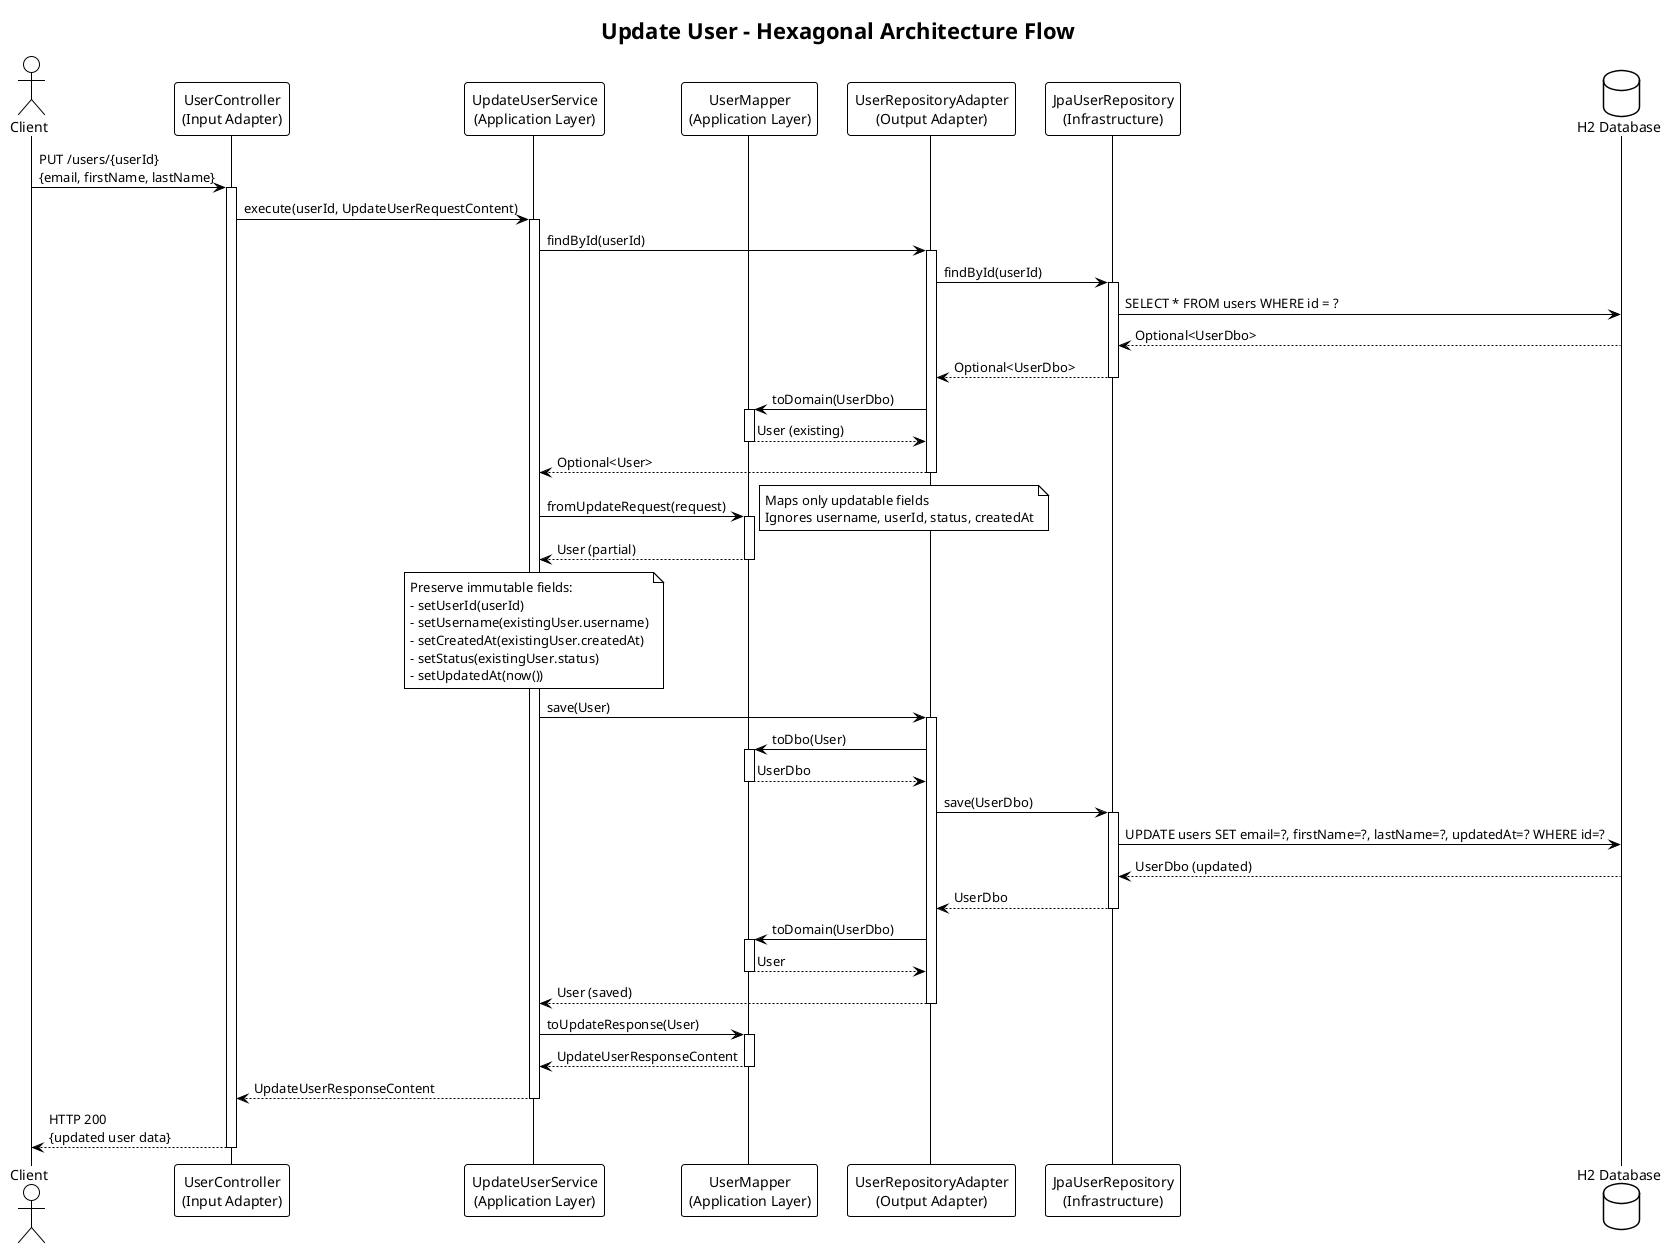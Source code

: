 @startuml UpdateUser
!theme plain
title Update User - Hexagonal Architecture Flow

actor Client
participant "UserController\n(Input Adapter)" as Controller
participant "UpdateUserService\n(Application Layer)" as Service
participant "UserMapper\n(Application Layer)" as Mapper
participant "UserRepositoryAdapter\n(Output Adapter)" as RepoAdapter
participant "JpaUserRepository\n(Infrastructure)" as JpaRepo
database "H2 Database" as DB

Client -> Controller: PUT /users/{userId}\n{email, firstName, lastName}
activate Controller

Controller -> Service: execute(userId, UpdateUserRequestContent)
activate Service

Service -> RepoAdapter: findById(userId)
activate RepoAdapter
RepoAdapter -> JpaRepo: findById(userId)
activate JpaRepo
JpaRepo -> DB: SELECT * FROM users WHERE id = ?
DB --> JpaRepo: Optional<UserDbo>
JpaRepo --> RepoAdapter: Optional<UserDbo>
deactivate JpaRepo

RepoAdapter -> Mapper: toDomain(UserDbo)
activate Mapper
Mapper --> RepoAdapter: User (existing)
deactivate Mapper
RepoAdapter --> Service: Optional<User>
deactivate RepoAdapter

Service -> Mapper: fromUpdateRequest(request)
activate Mapper
note right: Maps only updatable fields\nIgnores username, userId, status, createdAt
Mapper --> Service: User (partial)
deactivate Mapper

note over Service: Preserve immutable fields:\n- setUserId(userId)\n- setUsername(existingUser.username)\n- setCreatedAt(existingUser.createdAt)\n- setStatus(existingUser.status)\n- setUpdatedAt(now())

Service -> RepoAdapter: save(User)
activate RepoAdapter

RepoAdapter -> Mapper: toDbo(User)
activate Mapper
Mapper --> RepoAdapter: UserDbo
deactivate Mapper

RepoAdapter -> JpaRepo: save(UserDbo)
activate JpaRepo
JpaRepo -> DB: UPDATE users SET email=?, firstName=?, lastName=?, updatedAt=? WHERE id=?
DB --> JpaRepo: UserDbo (updated)
JpaRepo --> RepoAdapter: UserDbo
deactivate JpaRepo

RepoAdapter -> Mapper: toDomain(UserDbo)
activate Mapper
Mapper --> RepoAdapter: User
deactivate Mapper
RepoAdapter --> Service: User (saved)
deactivate RepoAdapter

Service -> Mapper: toUpdateResponse(User)
activate Mapper
Mapper --> Service: UpdateUserResponseContent
deactivate Mapper

Service --> Controller: UpdateUserResponseContent
deactivate Service

Controller --> Client: HTTP 200\n{updated user data}
deactivate Controller

@enduml
